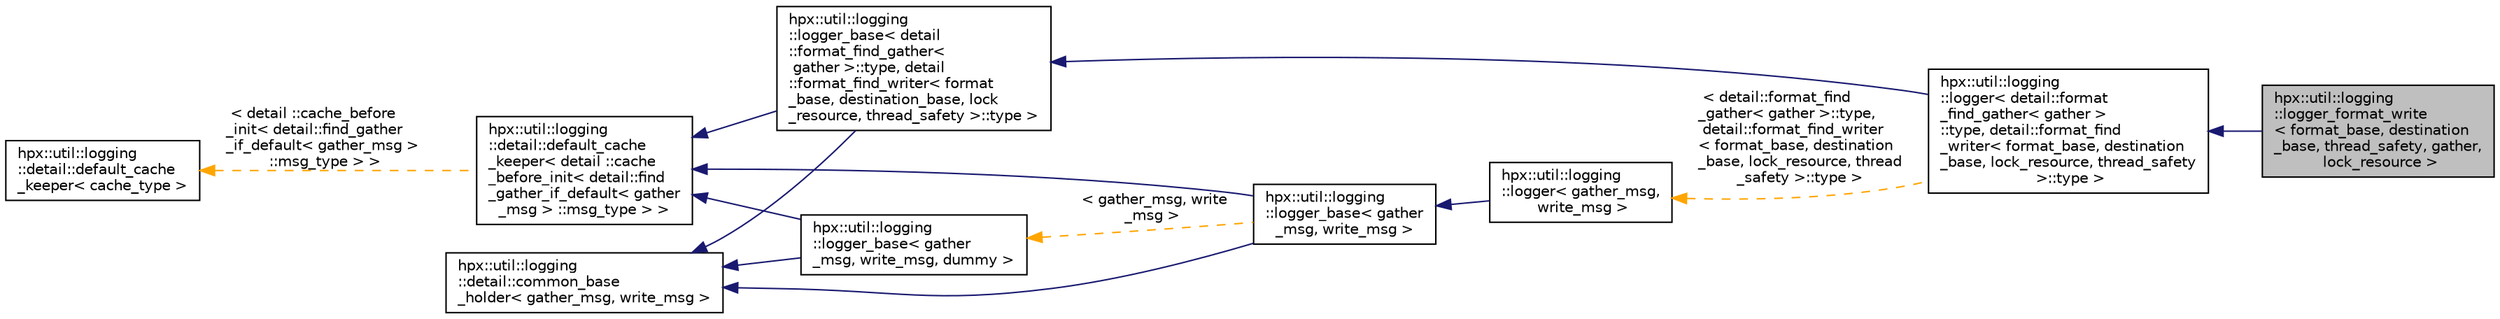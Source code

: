 digraph "hpx::util::logging::logger_format_write&lt; format_base, destination_base, thread_safety, gather, lock_resource &gt;"
{
  edge [fontname="Helvetica",fontsize="10",labelfontname="Helvetica",labelfontsize="10"];
  node [fontname="Helvetica",fontsize="10",shape=record];
  rankdir="LR";
  Node0 [label="hpx::util::logging\l::logger_format_write\l\< format_base, destination\l_base, thread_safety, gather,\l lock_resource \>",height=0.2,width=0.4,color="black", fillcolor="grey75", style="filled", fontcolor="black"];
  Node1 -> Node0 [dir="back",color="midnightblue",fontsize="10",style="solid",fontname="Helvetica"];
  Node1 [label="hpx::util::logging\l::logger\< detail::format\l_find_gather\< gather \>\l::type, detail::format_find\l_writer\< format_base, destination\l_base, lock_resource, thread_safety\l \>::type \>",height=0.2,width=0.4,color="black", fillcolor="white", style="filled",URL="$d3/d3e/structhpx_1_1util_1_1logging_1_1logger.html"];
  Node2 -> Node1 [dir="back",color="midnightblue",fontsize="10",style="solid",fontname="Helvetica"];
  Node2 [label="hpx::util::logging\l::logger_base\< detail\l::format_find_gather\<\l gather \>::type, detail\l::format_find_writer\< format\l_base, destination_base, lock\l_resource, thread_safety \>::type \>",height=0.2,width=0.4,color="black", fillcolor="white", style="filled",URL="$da/d10/structhpx_1_1util_1_1logging_1_1logger__base.html",tooltip="logger base class. "];
  Node3 -> Node2 [dir="back",color="midnightblue",fontsize="10",style="solid",fontname="Helvetica"];
  Node3 [label="hpx::util::logging\l::detail::default_cache\l_keeper\< detail ::cache\l_before_init\< detail::find\l_gather_if_default\< gather\l_msg \> ::msg_type \> \>",height=0.2,width=0.4,color="black", fillcolor="white", style="filled",URL="$d6/d40/structhpx_1_1util_1_1logging_1_1detail_1_1default__cache__keeper.html"];
  Node4 -> Node3 [dir="back",color="orange",fontsize="10",style="dashed",label=" \< detail ::cache_before\l_init\< detail::find_gather\l_if_default\< gather_msg \>\l ::msg_type \> \>" ,fontname="Helvetica"];
  Node4 [label="hpx::util::logging\l::detail::default_cache\l_keeper\< cache_type \>",height=0.2,width=0.4,color="black", fillcolor="white", style="filled",URL="$d6/d40/structhpx_1_1util_1_1logging_1_1detail_1_1default__cache__keeper.html",tooltip="default implementation of keeping cache "];
  Node5 -> Node2 [dir="back",color="midnightblue",fontsize="10",style="solid",fontname="Helvetica"];
  Node5 [label="hpx::util::logging\l::detail::common_base\l_holder\< gather_msg, write_msg \>",height=0.2,width=0.4,color="black", fillcolor="white", style="filled",URL="$d2/d5a/structhpx_1_1util_1_1logging_1_1detail_1_1common__base__holder.html"];
  Node6 -> Node1 [dir="back",color="orange",fontsize="10",style="dashed",label=" \< detail::format_find\l_gather\< gather \>::type,\l detail::format_find_writer\l\< format_base, destination\l_base, lock_resource, thread\l_safety \>::type \>" ,fontname="Helvetica"];
  Node6 [label="hpx::util::logging\l::logger\< gather_msg,\l write_msg \>",height=0.2,width=0.4,color="black", fillcolor="white", style="filled",URL="$d3/d3e/structhpx_1_1util_1_1logging_1_1logger.html",tooltip="The logger class. Every log from your application is an instance of this (see workflow) ..."];
  Node7 -> Node6 [dir="back",color="midnightblue",fontsize="10",style="solid",fontname="Helvetica"];
  Node7 [label="hpx::util::logging\l::logger_base\< gather\l_msg, write_msg \>",height=0.2,width=0.4,color="black", fillcolor="white", style="filled",URL="$da/d10/structhpx_1_1util_1_1logging_1_1logger__base.html"];
  Node3 -> Node7 [dir="back",color="midnightblue",fontsize="10",style="solid",fontname="Helvetica"];
  Node5 -> Node7 [dir="back",color="midnightblue",fontsize="10",style="solid",fontname="Helvetica"];
  Node8 -> Node7 [dir="back",color="orange",fontsize="10",style="dashed",label=" \< gather_msg, write\l_msg \>" ,fontname="Helvetica"];
  Node8 [label="hpx::util::logging\l::logger_base\< gather\l_msg, write_msg, dummy \>",height=0.2,width=0.4,color="black", fillcolor="white", style="filled",URL="$da/d10/structhpx_1_1util_1_1logging_1_1logger__base.html",tooltip="logger base class. "];
  Node3 -> Node8 [dir="back",color="midnightblue",fontsize="10",style="solid",fontname="Helvetica"];
  Node5 -> Node8 [dir="back",color="midnightblue",fontsize="10",style="solid",fontname="Helvetica"];
}

